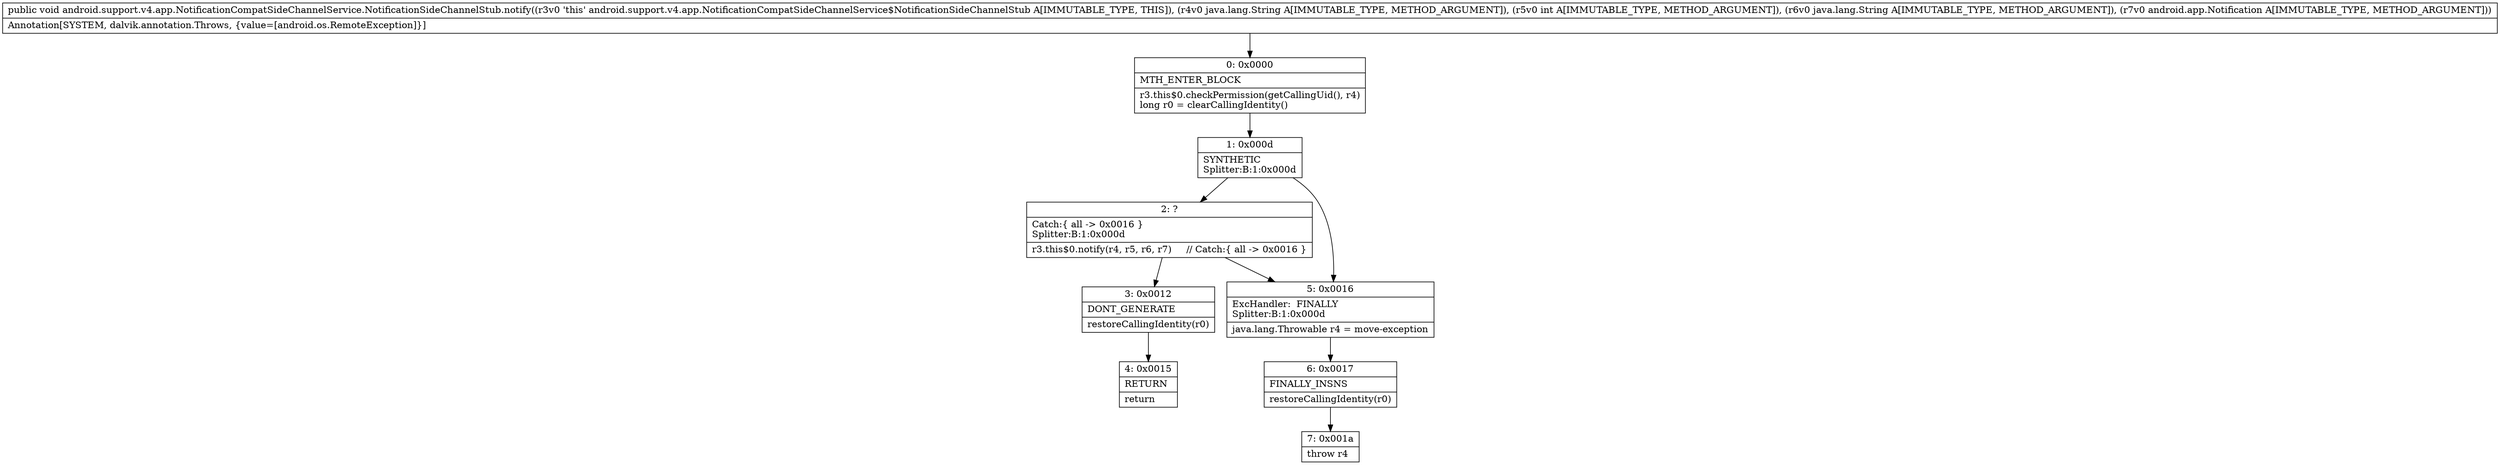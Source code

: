 digraph "CFG forandroid.support.v4.app.NotificationCompatSideChannelService.NotificationSideChannelStub.notify(Ljava\/lang\/String;ILjava\/lang\/String;Landroid\/app\/Notification;)V" {
Node_0 [shape=record,label="{0\:\ 0x0000|MTH_ENTER_BLOCK\l|r3.this$0.checkPermission(getCallingUid(), r4)\llong r0 = clearCallingIdentity()\l}"];
Node_1 [shape=record,label="{1\:\ 0x000d|SYNTHETIC\lSplitter:B:1:0x000d\l}"];
Node_2 [shape=record,label="{2\:\ ?|Catch:\{ all \-\> 0x0016 \}\lSplitter:B:1:0x000d\l|r3.this$0.notify(r4, r5, r6, r7)     \/\/ Catch:\{ all \-\> 0x0016 \}\l}"];
Node_3 [shape=record,label="{3\:\ 0x0012|DONT_GENERATE\l|restoreCallingIdentity(r0)\l}"];
Node_4 [shape=record,label="{4\:\ 0x0015|RETURN\l|return\l}"];
Node_5 [shape=record,label="{5\:\ 0x0016|ExcHandler:  FINALLY\lSplitter:B:1:0x000d\l|java.lang.Throwable r4 = move\-exception\l}"];
Node_6 [shape=record,label="{6\:\ 0x0017|FINALLY_INSNS\l|restoreCallingIdentity(r0)\l}"];
Node_7 [shape=record,label="{7\:\ 0x001a|throw r4\l}"];
MethodNode[shape=record,label="{public void android.support.v4.app.NotificationCompatSideChannelService.NotificationSideChannelStub.notify((r3v0 'this' android.support.v4.app.NotificationCompatSideChannelService$NotificationSideChannelStub A[IMMUTABLE_TYPE, THIS]), (r4v0 java.lang.String A[IMMUTABLE_TYPE, METHOD_ARGUMENT]), (r5v0 int A[IMMUTABLE_TYPE, METHOD_ARGUMENT]), (r6v0 java.lang.String A[IMMUTABLE_TYPE, METHOD_ARGUMENT]), (r7v0 android.app.Notification A[IMMUTABLE_TYPE, METHOD_ARGUMENT]))  | Annotation[SYSTEM, dalvik.annotation.Throws, \{value=[android.os.RemoteException]\}]\l}"];
MethodNode -> Node_0;
Node_0 -> Node_1;
Node_1 -> Node_2;
Node_1 -> Node_5;
Node_2 -> Node_3;
Node_2 -> Node_5;
Node_3 -> Node_4;
Node_5 -> Node_6;
Node_6 -> Node_7;
}

